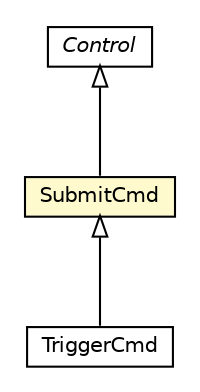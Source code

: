 #!/usr/local/bin/dot
#
# Class diagram 
# Generated by UMLGraph version R5_6-24-gf6e263 (http://www.umlgraph.org/)
#

digraph G {
	edge [fontname="Helvetica",fontsize=10,labelfontname="Helvetica",labelfontsize=10];
	node [fontname="Helvetica",fontsize=10,shape=plaintext];
	nodesep=0.25;
	ranksep=0.5;
	// org.universAAL.support.utils.ui.SubmitCmd
	c7655771 [label=<<table title="org.universAAL.support.utils.ui.SubmitCmd" border="0" cellborder="1" cellspacing="0" cellpadding="2" port="p" bgcolor="lemonChiffon" href="./SubmitCmd.html">
		<tr><td><table border="0" cellspacing="0" cellpadding="1">
<tr><td align="center" balign="center"> SubmitCmd </td></tr>
		</table></td></tr>
		</table>>, URL="./SubmitCmd.html", fontname="Helvetica", fontcolor="black", fontsize=10.0];
	// org.universAAL.support.utils.ui.TriggerCmd
	c7655774 [label=<<table title="org.universAAL.support.utils.ui.TriggerCmd" border="0" cellborder="1" cellspacing="0" cellpadding="2" port="p" href="./TriggerCmd.html">
		<tr><td><table border="0" cellspacing="0" cellpadding="1">
<tr><td align="center" balign="center"> TriggerCmd </td></tr>
		</table></td></tr>
		</table>>, URL="./TriggerCmd.html", fontname="Helvetica", fontcolor="black", fontsize=10.0];
	// org.universAAL.support.utils.ui.Control
	c7655780 [label=<<table title="org.universAAL.support.utils.ui.Control" border="0" cellborder="1" cellspacing="0" cellpadding="2" port="p" href="./Control.html">
		<tr><td><table border="0" cellspacing="0" cellpadding="1">
<tr><td align="center" balign="center"><font face="Helvetica-Oblique"> Control </font></td></tr>
		</table></td></tr>
		</table>>, URL="./Control.html", fontname="Helvetica", fontcolor="black", fontsize=10.0];
	//org.universAAL.support.utils.ui.SubmitCmd extends org.universAAL.support.utils.ui.Control
	c7655780:p -> c7655771:p [dir=back,arrowtail=empty];
	//org.universAAL.support.utils.ui.TriggerCmd extends org.universAAL.support.utils.ui.SubmitCmd
	c7655771:p -> c7655774:p [dir=back,arrowtail=empty];
}

